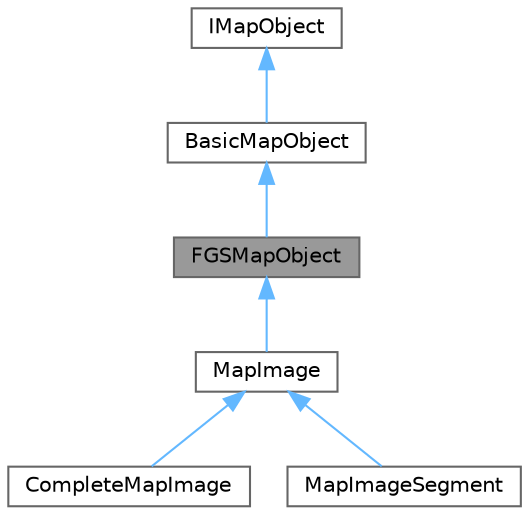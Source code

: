 digraph "FGSMapObject"
{
 // INTERACTIVE_SVG=YES
 // LATEX_PDF_SIZE
  bgcolor="transparent";
  edge [fontname=Helvetica,fontsize=10,labelfontname=Helvetica,labelfontsize=10];
  node [fontname=Helvetica,fontsize=10,shape=box,height=0.2,width=0.4];
  Node1 [id="Node000001",label="FGSMapObject",height=0.2,width=0.4,color="gray40", fillcolor="grey60", style="filled", fontcolor="black",tooltip="Базовый класс для объектов карты, которые имеют четкую привязку в метрах по размеру."];
  Node2 -> Node1 [id="edge1_Node000001_Node000002",dir="back",color="steelblue1",style="solid",tooltip=" "];
  Node2 [id="Node000002",label="BasicMapObject",height=0.2,width=0.4,color="gray40", fillcolor="white", style="filled",URL="$d7/ddf/class_quasar_s_d_k_1_1_map_1_1_basic_map_object.html",tooltip="Абстрактный класс, реализующий функции интерфейса IMapObject, за исключением масштаба."];
  Node3 -> Node2 [id="edge2_Node000002_Node000003",dir="back",color="steelblue1",style="solid",tooltip=" "];
  Node3 [id="Node000003",label="IMapObject",height=0.2,width=0.4,color="gray40", fillcolor="white", style="filled",URL="$d5/d1e/class_quasar_s_d_k_1_1_map_1_1_i_map_object.html",tooltip="Интерфейс, описывающий абстрактный объект карты."];
  Node1 -> Node4 [id="edge3_Node000001_Node000004",dir="back",color="steelblue1",style="solid",tooltip=" "];
  Node4 [id="Node000004",label="MapImage",height=0.2,width=0.4,color="gray40", fillcolor="white", style="filled",URL="$df/d2b/class_quasar_s_d_k_1_1_map_1_1_map_image.html",tooltip="Абстрактный класс, описывающий радиолокационное изображение в качестве объекта карты."];
  Node4 -> Node5 [id="edge4_Node000004_Node000005",dir="back",color="steelblue1",style="solid",tooltip=" "];
  Node5 [id="Node000005",label="CompleteMapImage",height=0.2,width=0.4,color="gray40", fillcolor="white", style="filled",URL="$dc/dc3/class_quasar_s_d_k_1_1_map_1_1_complete_map_image.html",tooltip="Радиолокационное изображение на карте, сохраненное в файл."];
  Node4 -> Node6 [id="edge5_Node000004_Node000006",dir="back",color="steelblue1",style="solid",tooltip=" "];
  Node6 [id="Node000006",label="MapImageSegment",height=0.2,width=0.4,color="gray40", fillcolor="white", style="filled",URL="$d1/d05/class_quasar_s_d_k_1_1_map_1_1_map_image_segment.html",tooltip="Сегмент или полное радиолокационное изображение на карте, сохраненное в Base64-строке."];
}
